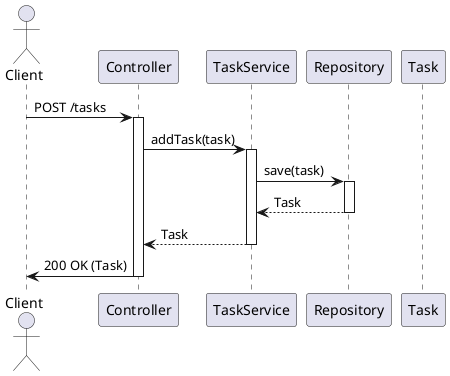 @startuml
actor Client
participant "Controller" as C
participant "TaskService" as S
participant "Repository" as R
participant "Task" as T

Client -> C: POST /tasks
activate C
C -> S: addTask(task)
activate S
S -> R: save(task)
activate R
R --> S: Task
deactivate R
S --> C: Task
deactivate S
C -> Client: 200 OK (Task)
deactivate C
@enduml
